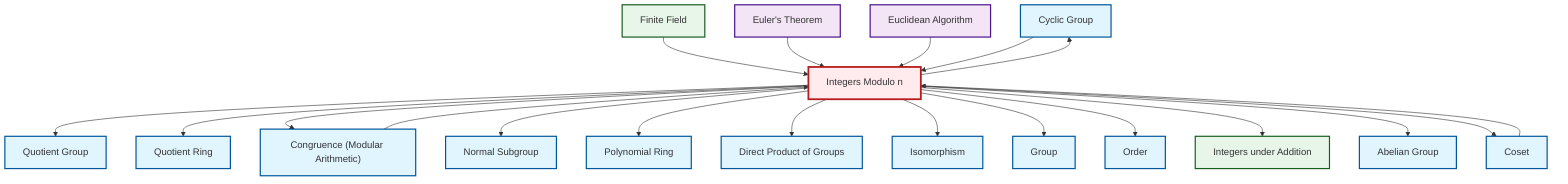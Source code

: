 graph TD
    classDef definition fill:#e1f5fe,stroke:#01579b,stroke-width:2px
    classDef theorem fill:#f3e5f5,stroke:#4a148c,stroke-width:2px
    classDef axiom fill:#fff3e0,stroke:#e65100,stroke-width:2px
    classDef example fill:#e8f5e9,stroke:#1b5e20,stroke-width:2px
    classDef current fill:#ffebee,stroke:#b71c1c,stroke-width:3px
    def-cyclic-group["Cyclic Group"]:::definition
    def-group["Group"]:::definition
    def-congruence["Congruence (Modular Arithmetic)"]:::definition
    def-normal-subgroup["Normal Subgroup"]:::definition
    def-isomorphism["Isomorphism"]:::definition
    ex-integers-addition["Integers under Addition"]:::example
    def-coset["Coset"]:::definition
    def-quotient-ring["Quotient Ring"]:::definition
    def-order["Order"]:::definition
    thm-euler["Euler's Theorem"]:::theorem
    thm-euclidean-algorithm["Euclidean Algorithm"]:::theorem
    def-quotient-group["Quotient Group"]:::definition
    def-polynomial-ring["Polynomial Ring"]:::definition
    ex-quotient-integers-mod-n["Integers Modulo n"]:::example
    def-direct-product["Direct Product of Groups"]:::definition
    def-abelian-group["Abelian Group"]:::definition
    ex-finite-field["Finite Field"]:::example
    ex-quotient-integers-mod-n --> def-quotient-group
    ex-quotient-integers-mod-n --> def-quotient-ring
    ex-quotient-integers-mod-n --> def-congruence
    ex-quotient-integers-mod-n --> def-normal-subgroup
    ex-quotient-integers-mod-n --> def-polynomial-ring
    ex-finite-field --> ex-quotient-integers-mod-n
    ex-quotient-integers-mod-n --> def-direct-product
    ex-quotient-integers-mod-n --> def-cyclic-group
    ex-quotient-integers-mod-n --> def-isomorphism
    ex-quotient-integers-mod-n --> def-group
    thm-euler --> ex-quotient-integers-mod-n
    ex-quotient-integers-mod-n --> def-order
    def-congruence --> ex-quotient-integers-mod-n
    ex-quotient-integers-mod-n --> ex-integers-addition
    def-coset --> ex-quotient-integers-mod-n
    thm-euclidean-algorithm --> ex-quotient-integers-mod-n
    ex-quotient-integers-mod-n --> def-abelian-group
    ex-quotient-integers-mod-n --> def-coset
    def-cyclic-group --> ex-quotient-integers-mod-n
    class ex-quotient-integers-mod-n current